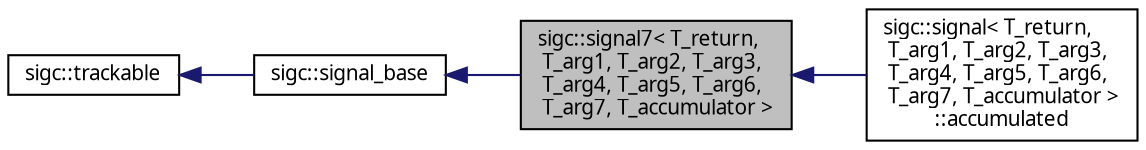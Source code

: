 digraph "sigc::signal7&lt; T_return, T_arg1, T_arg2, T_arg3, T_arg4, T_arg5, T_arg6, T_arg7, T_accumulator &gt;"
{
  edge [fontname="Sans",fontsize="10",labelfontname="Sans",labelfontsize="10"];
  node [fontname="Sans",fontsize="10",shape=record];
  rankdir="LR";
  Node1 [label="sigc::signal7\< T_return,\l T_arg1, T_arg2, T_arg3,\l T_arg4, T_arg5, T_arg6,\l T_arg7, T_accumulator \>",height=0.2,width=0.4,color="black", fillcolor="grey75", style="filled" fontcolor="black"];
  Node2 -> Node1 [dir="back",color="midnightblue",fontsize="10",style="solid",fontname="Sans"];
  Node2 [label="sigc::signal_base",height=0.2,width=0.4,color="black", fillcolor="white", style="filled",URL="$structsigc_1_1signal__base.html",tooltip="Base class for the sigc::signal# templates."];
  Node3 -> Node2 [dir="back",color="midnightblue",fontsize="10",style="solid",fontname="Sans"];
  Node3 [label="sigc::trackable",height=0.2,width=0.4,color="black", fillcolor="white", style="filled",URL="$structsigc_1_1trackable.html",tooltip="Base class for objects with auto-disconnection."];
  Node1 -> Node4 [dir="back",color="midnightblue",fontsize="10",style="solid",fontname="Sans"];
  Node4 [label="sigc::signal\< T_return,\l T_arg1, T_arg2, T_arg3,\l T_arg4, T_arg5, T_arg6,\l T_arg7, T_accumulator \>\l::accumulated",height=0.2,width=0.4,color="black", fillcolor="white", style="filled",URL="$classsigc_1_1signal_1_1accumulated.html",tooltip="Convenience wrapper for the numbered sigc::signal# templates."];
}
